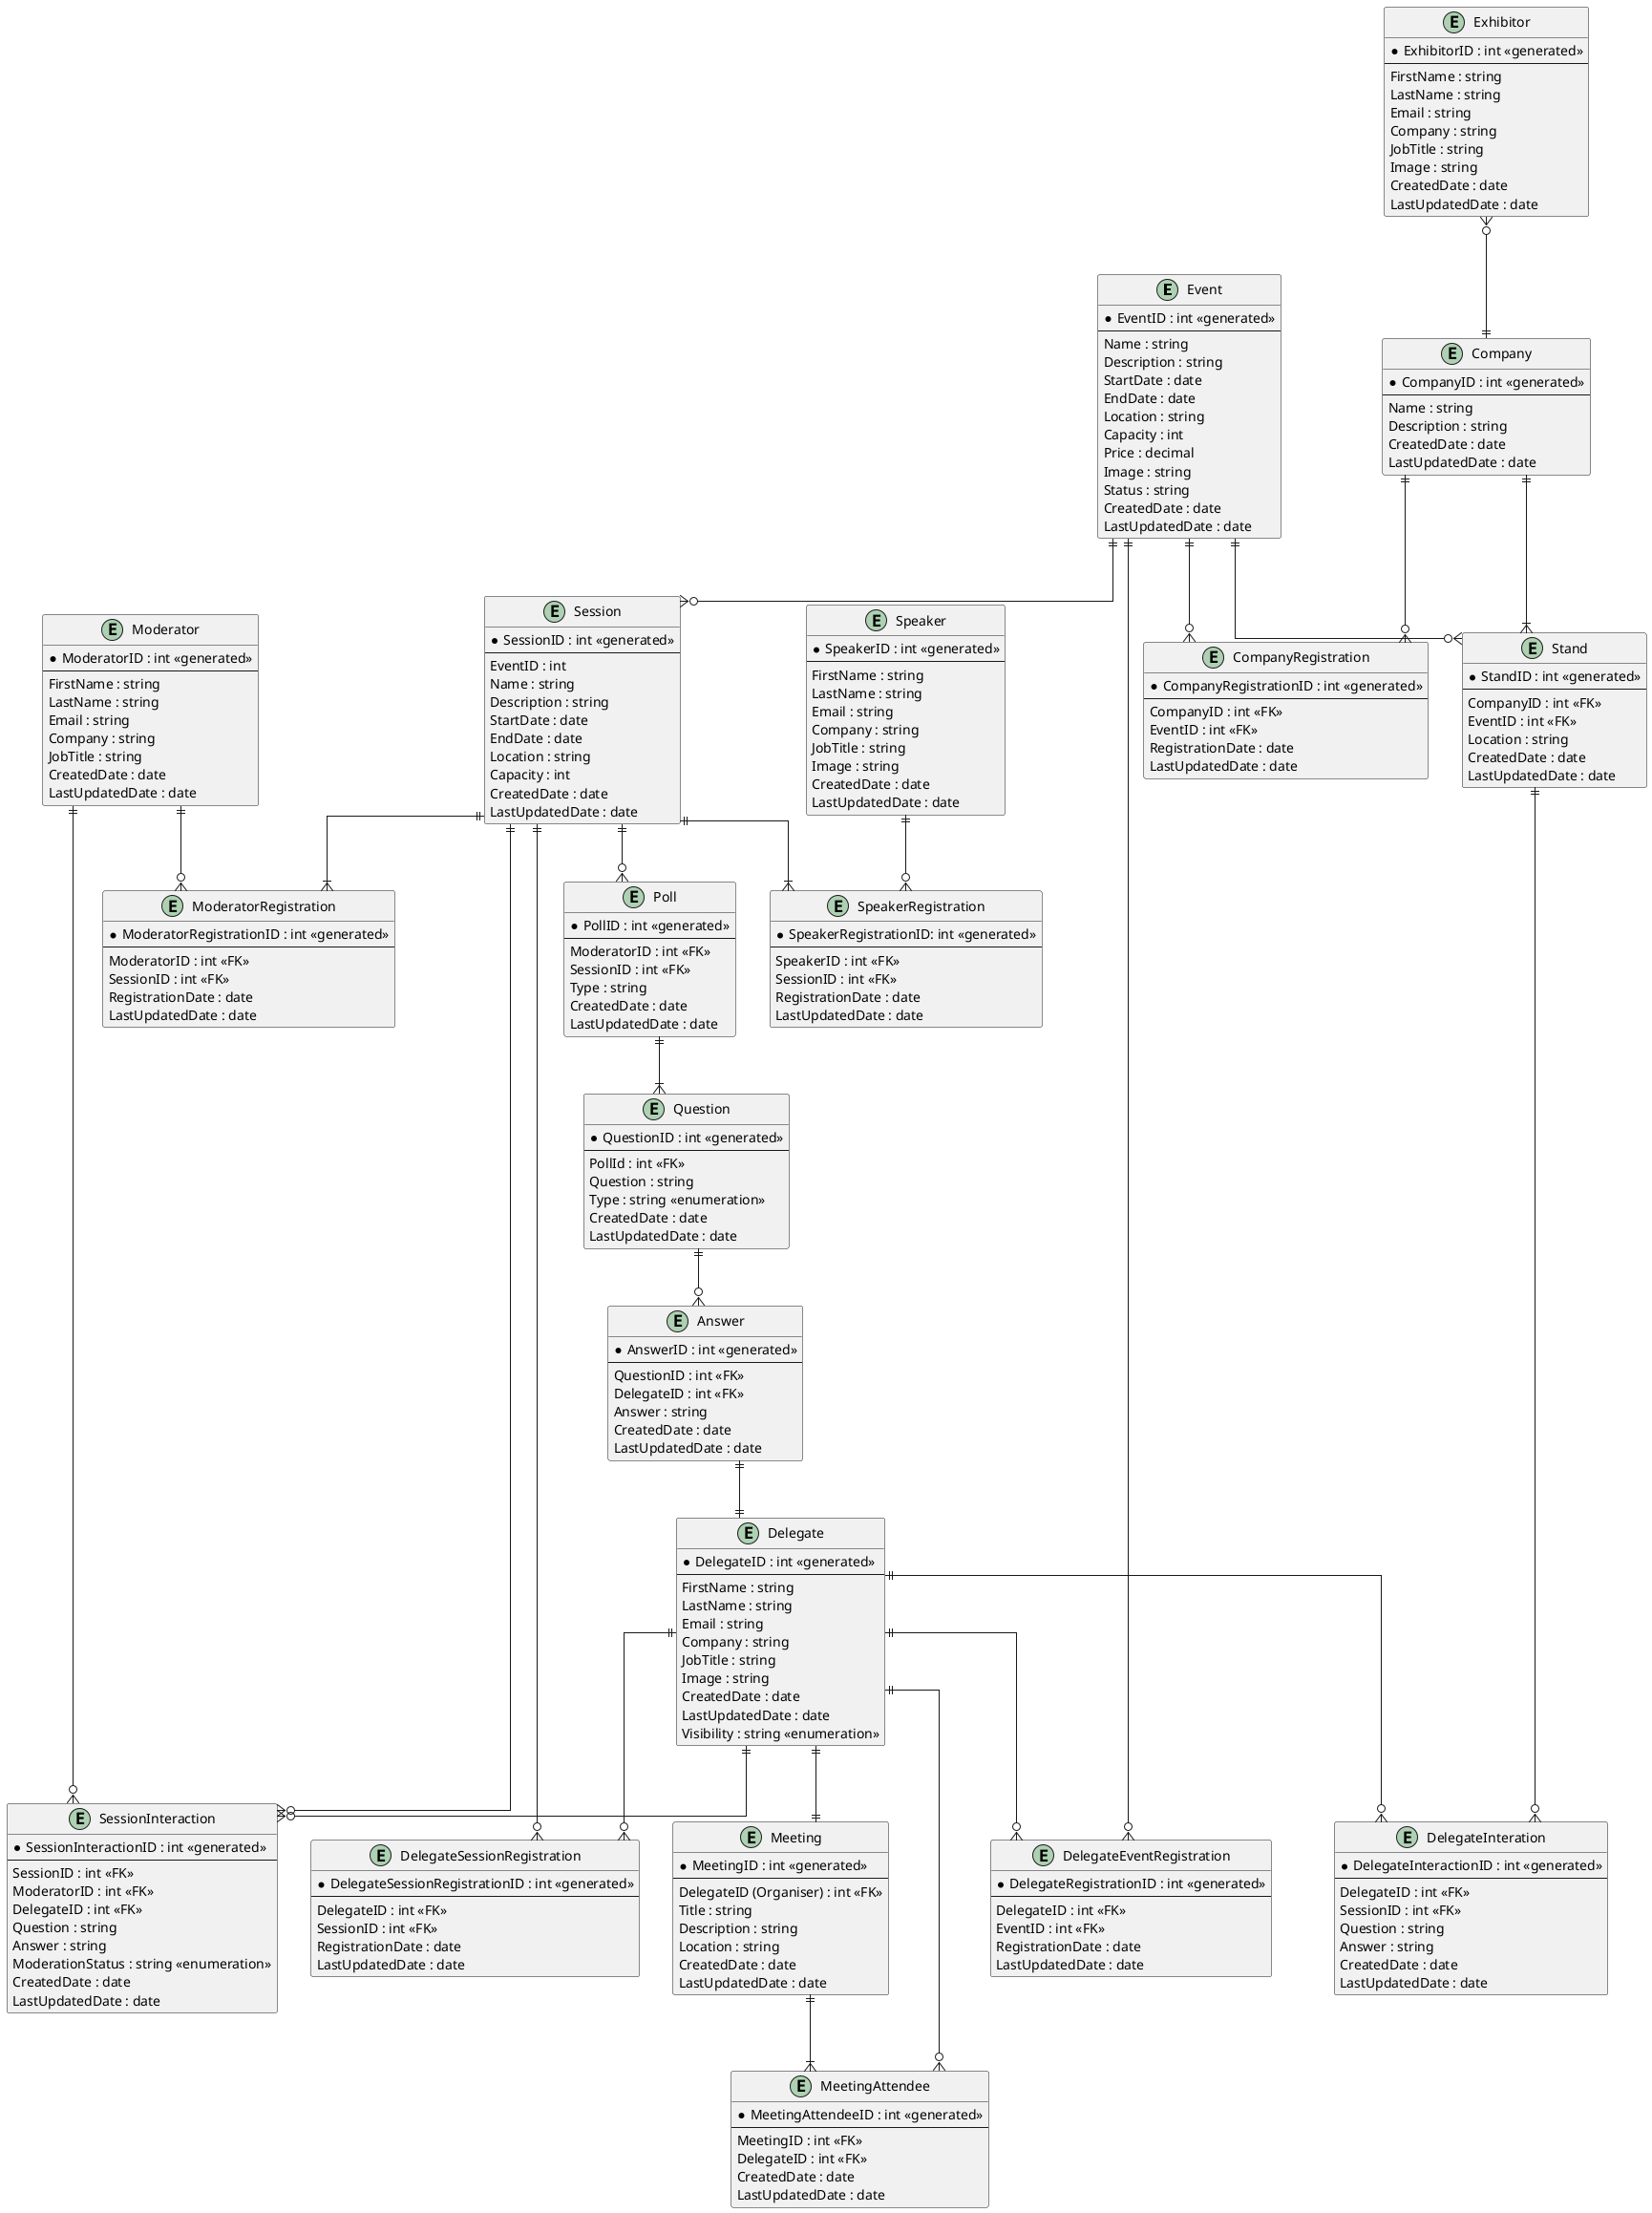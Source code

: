 @startuml BookMeIn2-EntityRelationshipDiagram

skinparam linetype ortho

/'
Glossary

Event: The event that is happening, e.g. App Development in a mobile world.
Delegates: People attending the event, sometimes on behalf of a company.
Exhibitor: A person attending the event on behalf of their company. Each Exhibitor works at one stand.
Moderator: Works in the background during a session filtering the questions sent in by delegates, for the purpose of avoiding anything unsuitable being sent to the speaker, and amalgamating similar questions into one so as to avoid repeating the same question
Session: A talk or presentation happening at the event. Several of these can happen at the same time at larger events and delegates would have to choose which ones they want to attend.  Sometimes these can require a pre-registration of interest to allow entry.
Speaker: An individual presenting the session. These can be the same as exhibitors, or they may be completely independent.
Stand: One per company at the event. These companies are ones that have paid to have a stand at the event.  Often these will be sponsors of the event looking to sell some sort of software or service to the delegates.   Multiple Exhibitors may work on one stand though.

Additional Items:

Poll: A question asked by a moderator to the delegates.  This is usually done to gauge the opinion of the delegates on a particular topic.
StandInteraction: A question asked by a delegate to an exhibitor.  This is usually done to find out more about the company or the products/services they offer.
'/

'Entities

entity "Event" as event {
    * EventID : int <<generated>>
    ---
    Name : string
    Description : string
    StartDate : date
    EndDate : date
    Location : string
    Capacity : int
    Price : decimal
    Image : string
    Status : string
    CreatedDate : date
    LastUpdatedDate : date
}

entity "Delegate" as delegate {
    * DelegateID : int <<generated>>
    ---
    FirstName : string
    LastName : string
    Email : string
    Company : string
    JobTitle : string
    Image : string
    CreatedDate : date
    LastUpdatedDate : date
    Visibility : string <<enumeration>>
}

entity "DelegateEventRegistration" as delegateregistration {
    * DelegateRegistrationID : int <<generated>>
    ---
    DelegateID : int <<FK>>
    EventID : int <<FK>>
    RegistrationDate : date
    LastUpdatedDate : date
}

entity "Company" as company {
    * CompanyID : int <<generated>>
    ---
    Name : string
    Description : string
    CreatedDate : date
    LastUpdatedDate : date
}

entity "Exhibitor" as exhibitor {
    * ExhibitorID : int <<generated>>
    ---
    FirstName : string
    LastName : string
    Email : string
    Company : string
    JobTitle : string
    Image : string
    CreatedDate : date
    LastUpdatedDate : date
}

entity "CompanyRegistration" as companyregistration {
    * CompanyRegistrationID : int <<generated>>
    ---
    CompanyID : int <<FK>>
    EventID : int <<FK>>
    RegistrationDate : date
    LastUpdatedDate : date
}

entity "Session" as session {
    * SessionID : int <<generated>>
    ---
    EventID : int
    Name : string
    Description : string
    StartDate : date
    EndDate : date
    Location : string
    Capacity : int
    CreatedDate : date
    LastUpdatedDate : date
}

entity "Speaker" as speaker {
    * SpeakerID : int <<generated>>
    ---
    FirstName : string
    LastName : string
    Email : string
    Company : string
    JobTitle : string
    Image : string
    CreatedDate : date
    LastUpdatedDate : date
}

entity "SpeakerRegistration" as speakerregistration {
    * SpeakerRegistrationID: int <<generated>>
    ---
    SpeakerID : int <<FK>>
    SessionID : int <<FK>>
    RegistrationDate : date
    LastUpdatedDate : date
}

entity "Moderator" as moderator {
    * ModeratorID : int <<generated>>
    ---
    FirstName : string
    LastName : string
    Email : string
    Company : string
    JobTitle : string
    CreatedDate : date
    LastUpdatedDate : date
}

entity "ModeratorRegistration" as moderatorregistration {
    * ModeratorRegistrationID : int <<generated>>
    ---
    ModeratorID : int <<FK>>
    SessionID : int <<FK>>
    RegistrationDate : date
    LastUpdatedDate : date
}

entity "Stand" as stand {
    * StandID : int <<generated>>
    ---
    CompanyID : int <<FK>>
    EventID : int <<FK>>
    Location : string
    CreatedDate : date
    LastUpdatedDate : date
}

entity "DelegateInteration" as delegateinteraction {
    * DelegateInteractionID : int <<generated>>
    ---
    DelegateID : int <<FK>>
    SessionID : int <<FK>>
    Question : string
    Answer : string
    CreatedDate : date
    LastUpdatedDate : date
}

entity "SessionInteraction" as sessioninteraction {
    * SessionInteractionID : int <<generated>>
    ---
    SessionID : int <<FK>>
    ModeratorID : int <<FK>>
    DelegateID : int <<FK>>
    Question : string
    Answer : string
    ModerationStatus : string <<enumeration>>
    CreatedDate : date
    LastUpdatedDate : date
}

entity "DelegateSessionRegistration" as delegatesessionregistration {
    * DelegateSessionRegistrationID : int <<generated>>
    ---
    DelegateID : int <<FK>>
    SessionID : int <<FK>>
    RegistrationDate : date
    LastUpdatedDate : date
}

entity "Poll" as poll {
    * PollID : int <<generated>>
    ---
    ModeratorID : int <<FK>>
    SessionID : int <<FK>>
    Type : string
    CreatedDate : date
    LastUpdatedDate : date
}

entity "Question" as question {
    * QuestionID : int <<generated>>
    ---
    PollId : int <<FK>>
    Question : string
    Type : string <<enumeration>>
    CreatedDate : date
    LastUpdatedDate : date
}

entity "Answer" as answer {
    * AnswerID : int <<generated>>
    ---
    QuestionID : int <<FK>>
    DelegateID : int <<FK>>
    Answer : string
    CreatedDate : date
    LastUpdatedDate : date
}

entity "Meeting" as meeting {
    * MeetingID : int <<generated>>
    ---
    DelegateID (Organiser) : int <<FK>>
    Title : string
    Description : string
    Location : string
    CreatedDate : date
    LastUpdatedDate : date
}

entity "MeetingAttendee" as meetingattendee {
    * MeetingAttendeeID : int <<generated>>
    ---
    MeetingID : int <<FK>>
    DelegateID : int <<FK>>
    CreatedDate : date
    LastUpdatedDate : date
}


'Associations

event ||--o{ delegateregistration
delegate ||--o{ delegateregistration

exhibitor }o--|| company
event ||--o{ companyregistration
company ||--o{ companyregistration

event ||--o{ session
speaker ||--o{ speakerregistration
session ||--|{ speakerregistration

moderator ||--o{ moderatorregistration
session ||--|{ moderatorregistration

session ||--o{ sessioninteraction
moderator ||--o{ sessioninteraction
delegate ||--o{ sessioninteraction

delegate ||--o{ delegatesessionregistration
session ||--o{ delegatesessionregistration

company ||--|{ stand
event ||--o{ stand
delegate ||--o{ delegateinteraction
stand ||--o{ delegateinteraction

poll ||--|{ question
question ||--o{ answer

session ||--o{ poll
answer ||--|| delegate

delegate ||--o{ meetingattendee
delegate ||--|| meeting
meeting ||--|{ meetingattendee

@enduml